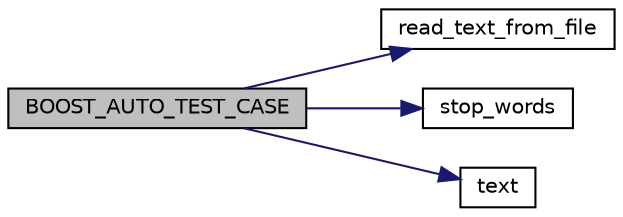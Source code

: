 digraph "BOOST_AUTO_TEST_CASE"
{
 // INTERACTIVE_SVG=YES
  edge [fontname="Helvetica",fontsize="10",labelfontname="Helvetica",labelfontsize="10"];
  node [fontname="Helvetica",fontsize="10",shape=record];
  rankdir="LR";
  Node4 [label="BOOST_AUTO_TEST_CASE",height=0.2,width=0.4,color="black", fillcolor="grey75", style="filled", fontcolor="black"];
  Node4 -> Node5 [color="midnightblue",fontsize="10",style="solid",fontname="Helvetica"];
  Node5 [label="read_text_from_file",height=0.2,width=0.4,color="black", fillcolor="white", style="filled",URL="$functions_8cpp.html#abcc4850712656eae12ab9ef71201cc4b",tooltip="reading input text, stop words from file "];
  Node4 -> Node6 [color="midnightblue",fontsize="10",style="solid",fontname="Helvetica"];
  Node6 [label="stop_words",height=0.2,width=0.4,color="black", fillcolor="white", style="filled",URL="$unit__tests_8cpp.html#aa750abf52c5bf627c7463e74e2abea7a"];
  Node4 -> Node7 [color="midnightblue",fontsize="10",style="solid",fontname="Helvetica"];
  Node7 [label="text",height=0.2,width=0.4,color="black", fillcolor="white", style="filled",URL="$unit__tests_8cpp.html#a56954412c2a8c6970fb4a718981d17b1"];
}
